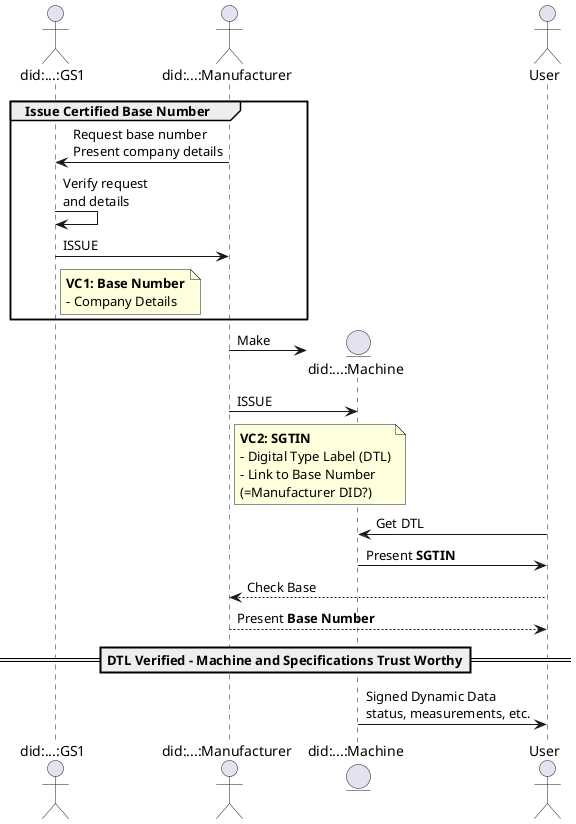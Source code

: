 @startuml
skinparam responseMessageBelowArrow true

actor "did:...:GS1" as GS1
actor "did:...:Manufacturer" as Manufacturer
entity "did:...:Machine" as Machine
actor User

group Issue Certified Base Number
    Manufacturer -> GS1 : Request base number\nPresent company details
    GS1 -> GS1 : Verify request\nand details
    GS1 -> Manufacturer : ISSUE
    note right of GS1
        <b>VC1: Base Number</b>
        - Company Details
    end note
end

Manufacturer -> Machine ** : Make

Manufacturer -> Machine : ISSUE
note right of Manufacturer
    <b>VC2: SGTIN</b>
    - Digital Type Label (DTL)
    - Link to Base Number
    (=Manufacturer DID?)
end note

User -> Machine : Get DTL
Machine -> User : Present <b>SGTIN</b>

User --> Manufacturer: Check Base
Manufacturer --> User: Present <b>Base Number</b>

== DTL Verified - Machine and Specifications Trust Worthy==


Machine -> User : Signed Dynamic Data\nstatus, measurements, etc.


@enduml